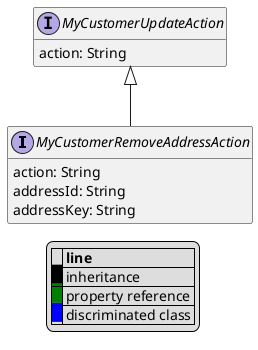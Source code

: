 @startuml

hide empty fields
hide empty methods
legend
|= |= line |
|<back:black>   </back>| inheritance |
|<back:green>   </back>| property reference |
|<back:blue>   </back>| discriminated class |
endlegend
interface MyCustomerRemoveAddressAction [[MyCustomerRemoveAddressAction.svg]] extends MyCustomerUpdateAction {
    action: String
    addressId: String
    addressKey: String
}
interface MyCustomerUpdateAction [[MyCustomerUpdateAction.svg]]  {
    action: String
}





@enduml
